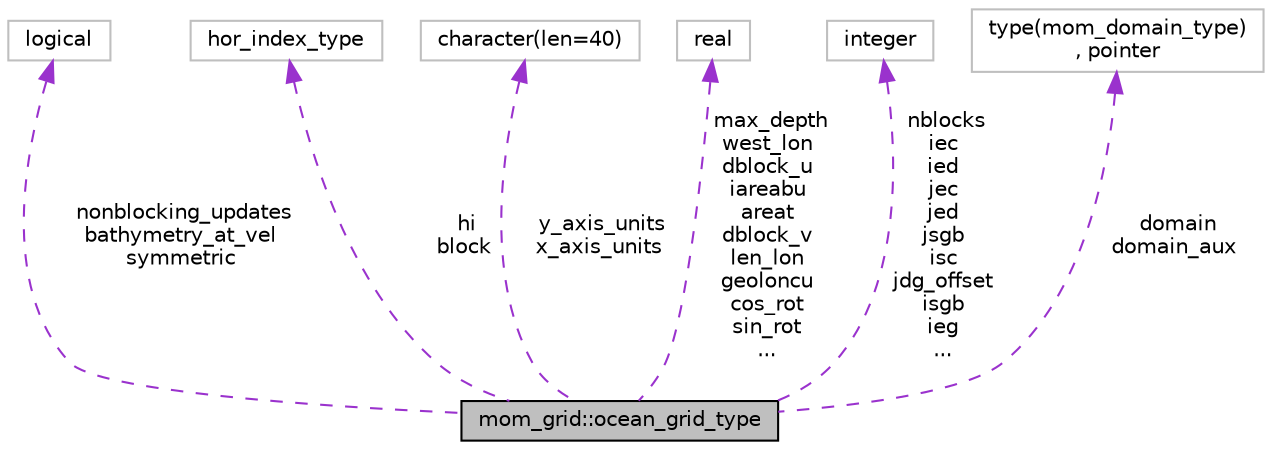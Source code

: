 digraph "mom_grid::ocean_grid_type"
{
 // INTERACTIVE_SVG=YES
  edge [fontname="Helvetica",fontsize="10",labelfontname="Helvetica",labelfontsize="10"];
  node [fontname="Helvetica",fontsize="10",shape=record];
  Node1 [label="mom_grid::ocean_grid_type",height=0.2,width=0.4,color="black", fillcolor="grey75", style="filled", fontcolor="black"];
  Node2 -> Node1 [dir="back",color="darkorchid3",fontsize="10",style="dashed",label=" nonblocking_updates\nbathymetry_at_vel\nsymmetric" ,fontname="Helvetica"];
  Node2 [label="logical",height=0.2,width=0.4,color="grey75", fillcolor="white", style="filled"];
  Node3 -> Node1 [dir="back",color="darkorchid3",fontsize="10",style="dashed",label=" hi\nblock" ,fontname="Helvetica"];
  Node3 [label="hor_index_type",height=0.2,width=0.4,color="grey75", fillcolor="white", style="filled"];
  Node4 -> Node1 [dir="back",color="darkorchid3",fontsize="10",style="dashed",label=" y_axis_units\nx_axis_units" ,fontname="Helvetica"];
  Node4 [label="character(len=40)",height=0.2,width=0.4,color="grey75", fillcolor="white", style="filled"];
  Node5 -> Node1 [dir="back",color="darkorchid3",fontsize="10",style="dashed",label=" max_depth\nwest_lon\ndblock_u\niareabu\nareat\ndblock_v\nlen_lon\ngeoloncu\ncos_rot\nsin_rot\n..." ,fontname="Helvetica"];
  Node5 [label="real",height=0.2,width=0.4,color="grey75", fillcolor="white", style="filled"];
  Node6 -> Node1 [dir="back",color="darkorchid3",fontsize="10",style="dashed",label=" nblocks\niec\nied\njec\njed\njsgb\nisc\njdg_offset\nisgb\nieg\n..." ,fontname="Helvetica"];
  Node6 [label="integer",height=0.2,width=0.4,color="grey75", fillcolor="white", style="filled"];
  Node7 -> Node1 [dir="back",color="darkorchid3",fontsize="10",style="dashed",label=" domain\ndomain_aux" ,fontname="Helvetica"];
  Node7 [label="type(mom_domain_type)\l, pointer",height=0.2,width=0.4,color="grey75", fillcolor="white", style="filled"];
}
